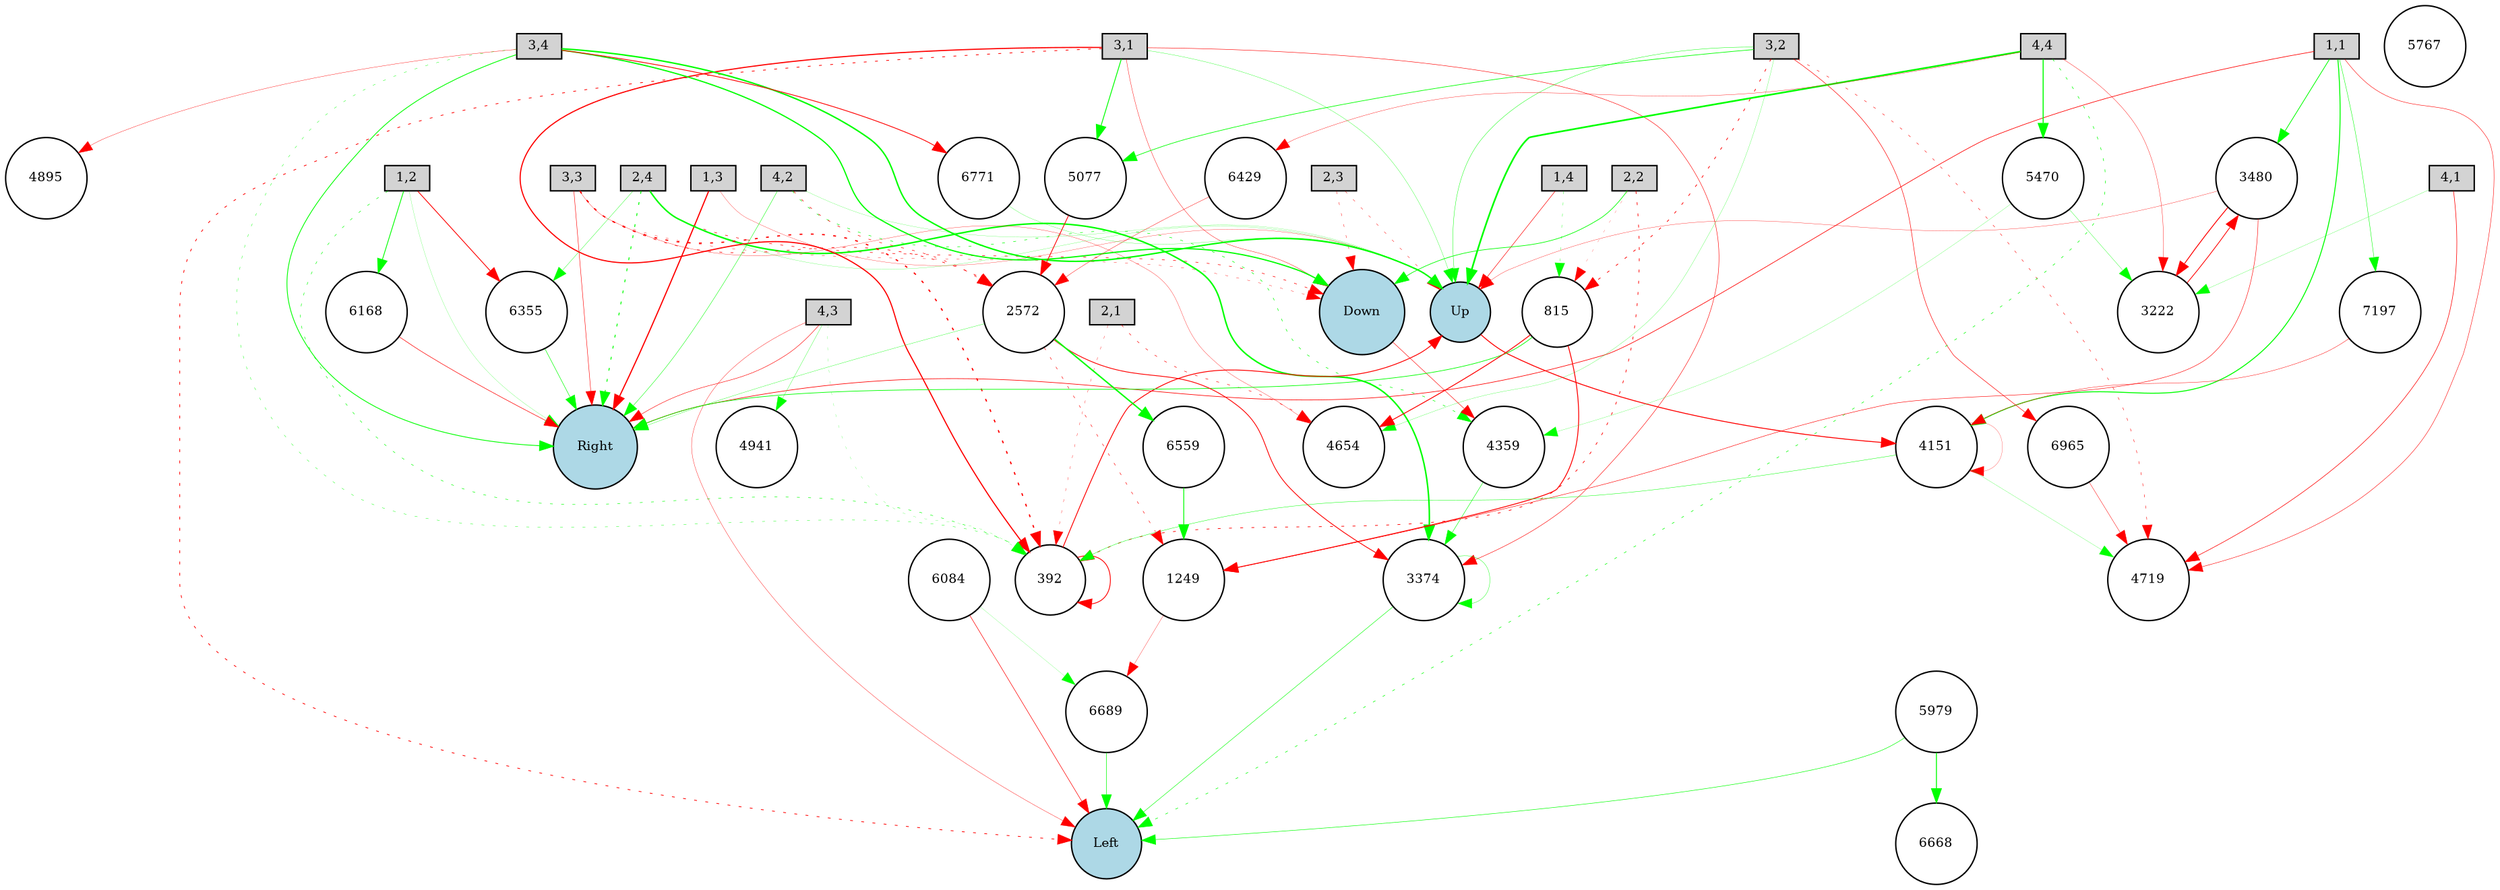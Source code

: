 digraph {
	node [fontsize=9 height=0.2 shape=circle width=0.2]
	"1,1" [fillcolor=lightgray shape=box style=filled]
	"1,2" [fillcolor=lightgray shape=box style=filled]
	"1,3" [fillcolor=lightgray shape=box style=filled]
	"1,4" [fillcolor=lightgray shape=box style=filled]
	"2,1" [fillcolor=lightgray shape=box style=filled]
	"2,2" [fillcolor=lightgray shape=box style=filled]
	"2,3" [fillcolor=lightgray shape=box style=filled]
	"2,4" [fillcolor=lightgray shape=box style=filled]
	"3,1" [fillcolor=lightgray shape=box style=filled]
	"3,2" [fillcolor=lightgray shape=box style=filled]
	"3,3" [fillcolor=lightgray shape=box style=filled]
	"3,4" [fillcolor=lightgray shape=box style=filled]
	"4,1" [fillcolor=lightgray shape=box style=filled]
	"4,2" [fillcolor=lightgray shape=box style=filled]
	"4,3" [fillcolor=lightgray shape=box style=filled]
	"4,4" [fillcolor=lightgray shape=box style=filled]
	Right [fillcolor=lightblue style=filled]
	Down [fillcolor=lightblue style=filled]
	Left [fillcolor=lightblue style=filled]
	Up [fillcolor=lightblue style=filled]
	4359 [fillcolor=white style=filled]
	392 [fillcolor=white style=filled]
	6668 [fillcolor=white style=filled]
	6168 [fillcolor=white style=filled]
	3374 [fillcolor=white style=filled]
	3222 [fillcolor=white style=filled]
	3480 [fillcolor=white style=filled]
	6429 [fillcolor=white style=filled]
	6559 [fillcolor=white style=filled]
	6689 [fillcolor=white style=filled]
	5767 [fillcolor=white style=filled]
	4654 [fillcolor=white style=filled]
	815 [fillcolor=white style=filled]
	6965 [fillcolor=white style=filled]
	4151 [fillcolor=white style=filled]
	4895 [fillcolor=white style=filled]
	6084 [fillcolor=white style=filled]
	2572 [fillcolor=white style=filled]
	7197 [fillcolor=white style=filled]
	4941 [fillcolor=white style=filled]
	6355 [fillcolor=white style=filled]
	5077 [fillcolor=white style=filled]
	5979 [fillcolor=white style=filled]
	5470 [fillcolor=white style=filled]
	1249 [fillcolor=white style=filled]
	4719 [fillcolor=white style=filled]
	6771 [fillcolor=white style=filled]
	"1,1" -> Right [color=red penwidth=0.424985072037 style=solid]
	"1,1" -> 4151 [color=green penwidth=0.675428585103 style=solid]
	"4,4" -> Up [color=green penwidth=1.19456815342 style=solid]
	815 -> 1249 [color=red penwidth=0.624910962156 style=solid]
	"4,3" -> Left [color=red penwidth=0.216953724777 style=solid]
	"2,2" -> 392 [color=red penwidth=0.467400140064 style=dotted]
	"2,4" -> Down [color=red penwidth=0.377208685544 style=dotted]
	6084 -> Left [color=red penwidth=0.36269102971 style=solid]
	815 -> 4654 [color=red penwidth=0.610878037415 style=solid]
	"1,2" -> Right [color=green penwidth=0.117783082234 style=solid]
	"3,2" -> Up [color=green penwidth=0.246928271152 style=solid]
	6965 -> 4719 [color=red penwidth=0.257494457211 style=solid]
	"1,1" -> 7197 [color=green penwidth=0.283068640714 style=solid]
	5470 -> 4359 [color=green penwidth=0.128957884781 style=solid]
	"2,2" -> Down [color=green penwidth=0.444152455141 style=solid]
	5470 -> 3222 [color=green penwidth=0.195390018502 style=solid]
	"4,2" -> 4359 [color=green penwidth=0.360186595172 style=dotted]
	"3,1" -> Left [color=red penwidth=0.512368030515 style=dotted]
	"3,2" -> 5077 [color=green penwidth=0.441553771625 style=solid]
	"4,2" -> Right [color=green penwidth=0.27672270213 style=solid]
	"3,4" -> Up [color=green penwidth=1.01985453422 style=solid]
	"3,1" -> 392 [color=red penwidth=0.812905274483 style=solid]
	"1,2" -> 392 [color=green penwidth=0.329065314879 style=dotted]
	"3,1" -> Up [color=green penwidth=0.1844292823 style=solid]
	3374 -> 3374 [color=green penwidth=0.221747125585 style=solid]
	3374 -> Left [color=green penwidth=0.311913084163 style=solid]
	"4,4" -> Left [color=green penwidth=0.370672095349 style=dotted]
	"4,1" -> 4719 [color=red penwidth=0.383449757852 style=solid]
	"3,3" -> 2572 [color=red penwidth=0.43082637854 style=dotted]
	Up -> 4151 [color=red penwidth=0.647736286121 style=solid]
	4151 -> 392 [color=green penwidth=0.250342401111 style=solid]
	"2,4" -> 3374 [color=green penwidth=1.05090222271 style=solid]
	6429 -> 2572 [color=red penwidth=0.237635893377 style=solid]
	"2,3" -> Up [color=red penwidth=0.243158151004 style=dotted]
	1249 -> 6689 [color=red penwidth=0.181655383542 style=solid]
	6559 -> 1249 [color=green penwidth=0.599957939611 style=solid]
	6689 -> Left [color=green penwidth=0.357506797665 style=solid]
	"2,2" -> 815 [color=red penwidth=0.127623420047 style=dotted]
	3222 -> 3480 [color=red penwidth=0.532594067991 style=solid]
	Down -> 4359 [color=red penwidth=0.315635564073 style=solid]
	815 -> Right [color=green penwidth=0.450997327657 style=solid]
	"3,1" -> 5077 [color=green penwidth=0.604871928059 style=solid]
	"4,3" -> 392 [color=green penwidth=0.122411517306 style=dotted]
	2572 -> 1249 [color=red penwidth=0.326726742488 style=dotted]
	"1,3" -> Right [color=red penwidth=0.849011694328 style=solid]
	"1,4" -> 815 [color=green penwidth=0.195128078529 style=dotted]
	392 -> 392 [color=red penwidth=0.57237021558 style=solid]
	5077 -> 2572 [color=red penwidth=0.539905165033 style=solid]
	"3,2" -> 6965 [color=red penwidth=0.348145765163 style=solid]
	"4,2" -> 2572 [color=red penwidth=0.363571296567 style=dotted]
	"3,3" -> Down [color=red penwidth=0.211230253614 style=dotted]
	"3,2" -> 815 [color=red penwidth=0.483566145791 style=dotted]
	"3,3" -> 392 [color=red penwidth=0.867299609128 style=dotted]
	"3,1" -> 3374 [color=red penwidth=0.314916386453 style=solid]
	"1,3" -> Up [color=red penwidth=0.165678789632 style=solid]
	3480 -> 3222 [color=red penwidth=0.618383520287 style=solid]
	"1,2" -> 6168 [color=green penwidth=0.561856941435 style=solid]
	"2,1" -> 4654 [color=red penwidth=0.339146667134 style=dotted]
	"3,4" -> Down [color=green penwidth=0.869183165823 style=solid]
	"3,1" -> Down [color=red penwidth=0.242625935023 style=solid]
	"3,3" -> 4654 [color=red penwidth=0.184562092499 style=solid]
	"4,3" -> Right [color=red penwidth=0.314937881694 style=solid]
	"3,2" -> 4719 [color=red penwidth=0.302733472143 style=dotted]
	"2,4" -> Up [color=green penwidth=0.124914426553 style=solid]
	"2,1" -> 392 [color=red penwidth=0.198827351347 style=dotted]
	5979 -> Left [color=green penwidth=0.340000735993 style=solid]
	"3,4" -> Right [color=green penwidth=0.558125702341 style=solid]
	"1,2" -> 6355 [color=red penwidth=0.565192510907 style=solid]
	392 -> Up [color=red penwidth=0.599483370781 style=solid]
	2572 -> Right [color=green penwidth=0.189247129901 style=solid]
	"4,4" -> 5470 [color=green penwidth=0.72886171525 style=solid]
	4151 -> 4151 [color=red penwidth=0.144747819169 style=solid]
	"3,2" -> 4654 [color=green penwidth=0.144263805389 style=solid]
	"4,1" -> 3222 [color=green penwidth=0.141258128868 style=solid]
	"2,4" -> Right [color=green penwidth=0.623941158632 style=dotted]
	"4,4" -> 6429 [color=red penwidth=0.209094803244 style=solid]
	"4,4" -> 3222 [color=red penwidth=0.22263126639 style=solid]
	2572 -> 6559 [color=green penwidth=0.997008073249 style=solid]
	6771 -> Up [color=green penwidth=0.151600356182 style=solid]
	6168 -> Right [color=red penwidth=0.356957604073 style=solid]
	4359 -> 3374 [color=green penwidth=0.309163693321 style=solid]
	"1,1" -> 4719 [color=red penwidth=0.298345816134 style=solid]
	"3,3" -> Right [color=red penwidth=0.307408157002 style=solid]
	"3,4" -> 4895 [color=red penwidth=0.216739208589 style=solid]
	5979 -> 6668 [color=green penwidth=0.667617573562 style=solid]
	"1,4" -> Up [color=red penwidth=0.344965283832 style=solid]
	"1,1" -> 3480 [color=green penwidth=0.509683505069 style=solid]
	7197 -> 4151 [color=red penwidth=0.248823338775 style=solid]
	"2,3" -> Down [color=red penwidth=0.245445518143 style=dotted]
	"4,2" -> Up [color=green penwidth=0.118795008143 style=solid]
	"3,4" -> 6771 [color=red penwidth=0.558991045041 style=solid]
	3480 -> 1249 [color=red penwidth=0.317172359579 style=solid]
	6084 -> 6689 [color=green penwidth=0.100503271778 style=solid]
	"2,4" -> 6355 [color=green penwidth=0.207230595028 style=solid]
	2572 -> 3374 [color=red penwidth=0.560071715695 style=solid]
	6355 -> Right [color=green penwidth=0.344431457364 style=solid]
	3480 -> Up [color=red penwidth=0.188413592266 style=solid]
	4151 -> 4719 [color=green penwidth=0.132047886869 style=solid]
	"3,4" -> 392 [color=green penwidth=0.230272086333 style=dotted]
	"4,3" -> 4941 [color=green penwidth=0.178184253757 style=solid]
}
